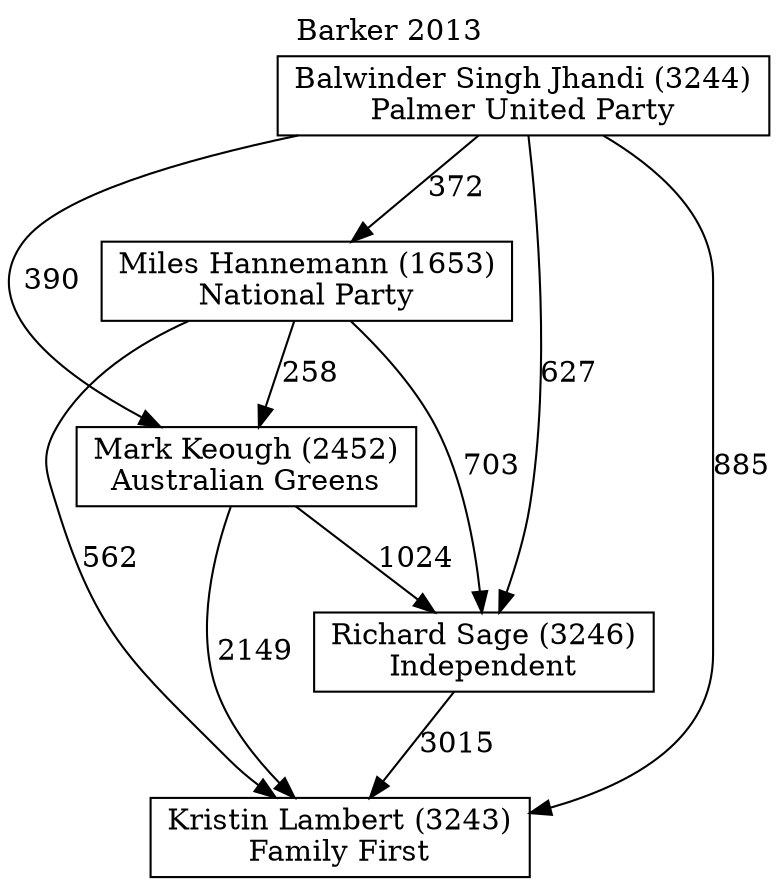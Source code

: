 // House preference flow
digraph "Kristin Lambert (3243)_Barker_2013" {
	graph [label="Barker 2013" labelloc=t mclimit=10]
	node [shape=box]
	"Kristin Lambert (3243)" [label="Kristin Lambert (3243)
Family First"]
	"Richard Sage (3246)" [label="Richard Sage (3246)
Independent"]
	"Mark Keough (2452)" [label="Mark Keough (2452)
Australian Greens"]
	"Miles Hannemann (1653)" [label="Miles Hannemann (1653)
National Party"]
	"Balwinder Singh Jhandi (3244)" [label="Balwinder Singh Jhandi (3244)
Palmer United Party"]
	"Richard Sage (3246)" -> "Kristin Lambert (3243)" [label=3015]
	"Mark Keough (2452)" -> "Richard Sage (3246)" [label=1024]
	"Miles Hannemann (1653)" -> "Mark Keough (2452)" [label=258]
	"Balwinder Singh Jhandi (3244)" -> "Miles Hannemann (1653)" [label=372]
	"Mark Keough (2452)" -> "Kristin Lambert (3243)" [label=2149]
	"Miles Hannemann (1653)" -> "Kristin Lambert (3243)" [label=562]
	"Balwinder Singh Jhandi (3244)" -> "Kristin Lambert (3243)" [label=885]
	"Balwinder Singh Jhandi (3244)" -> "Mark Keough (2452)" [label=390]
	"Miles Hannemann (1653)" -> "Richard Sage (3246)" [label=703]
	"Balwinder Singh Jhandi (3244)" -> "Richard Sage (3246)" [label=627]
}
